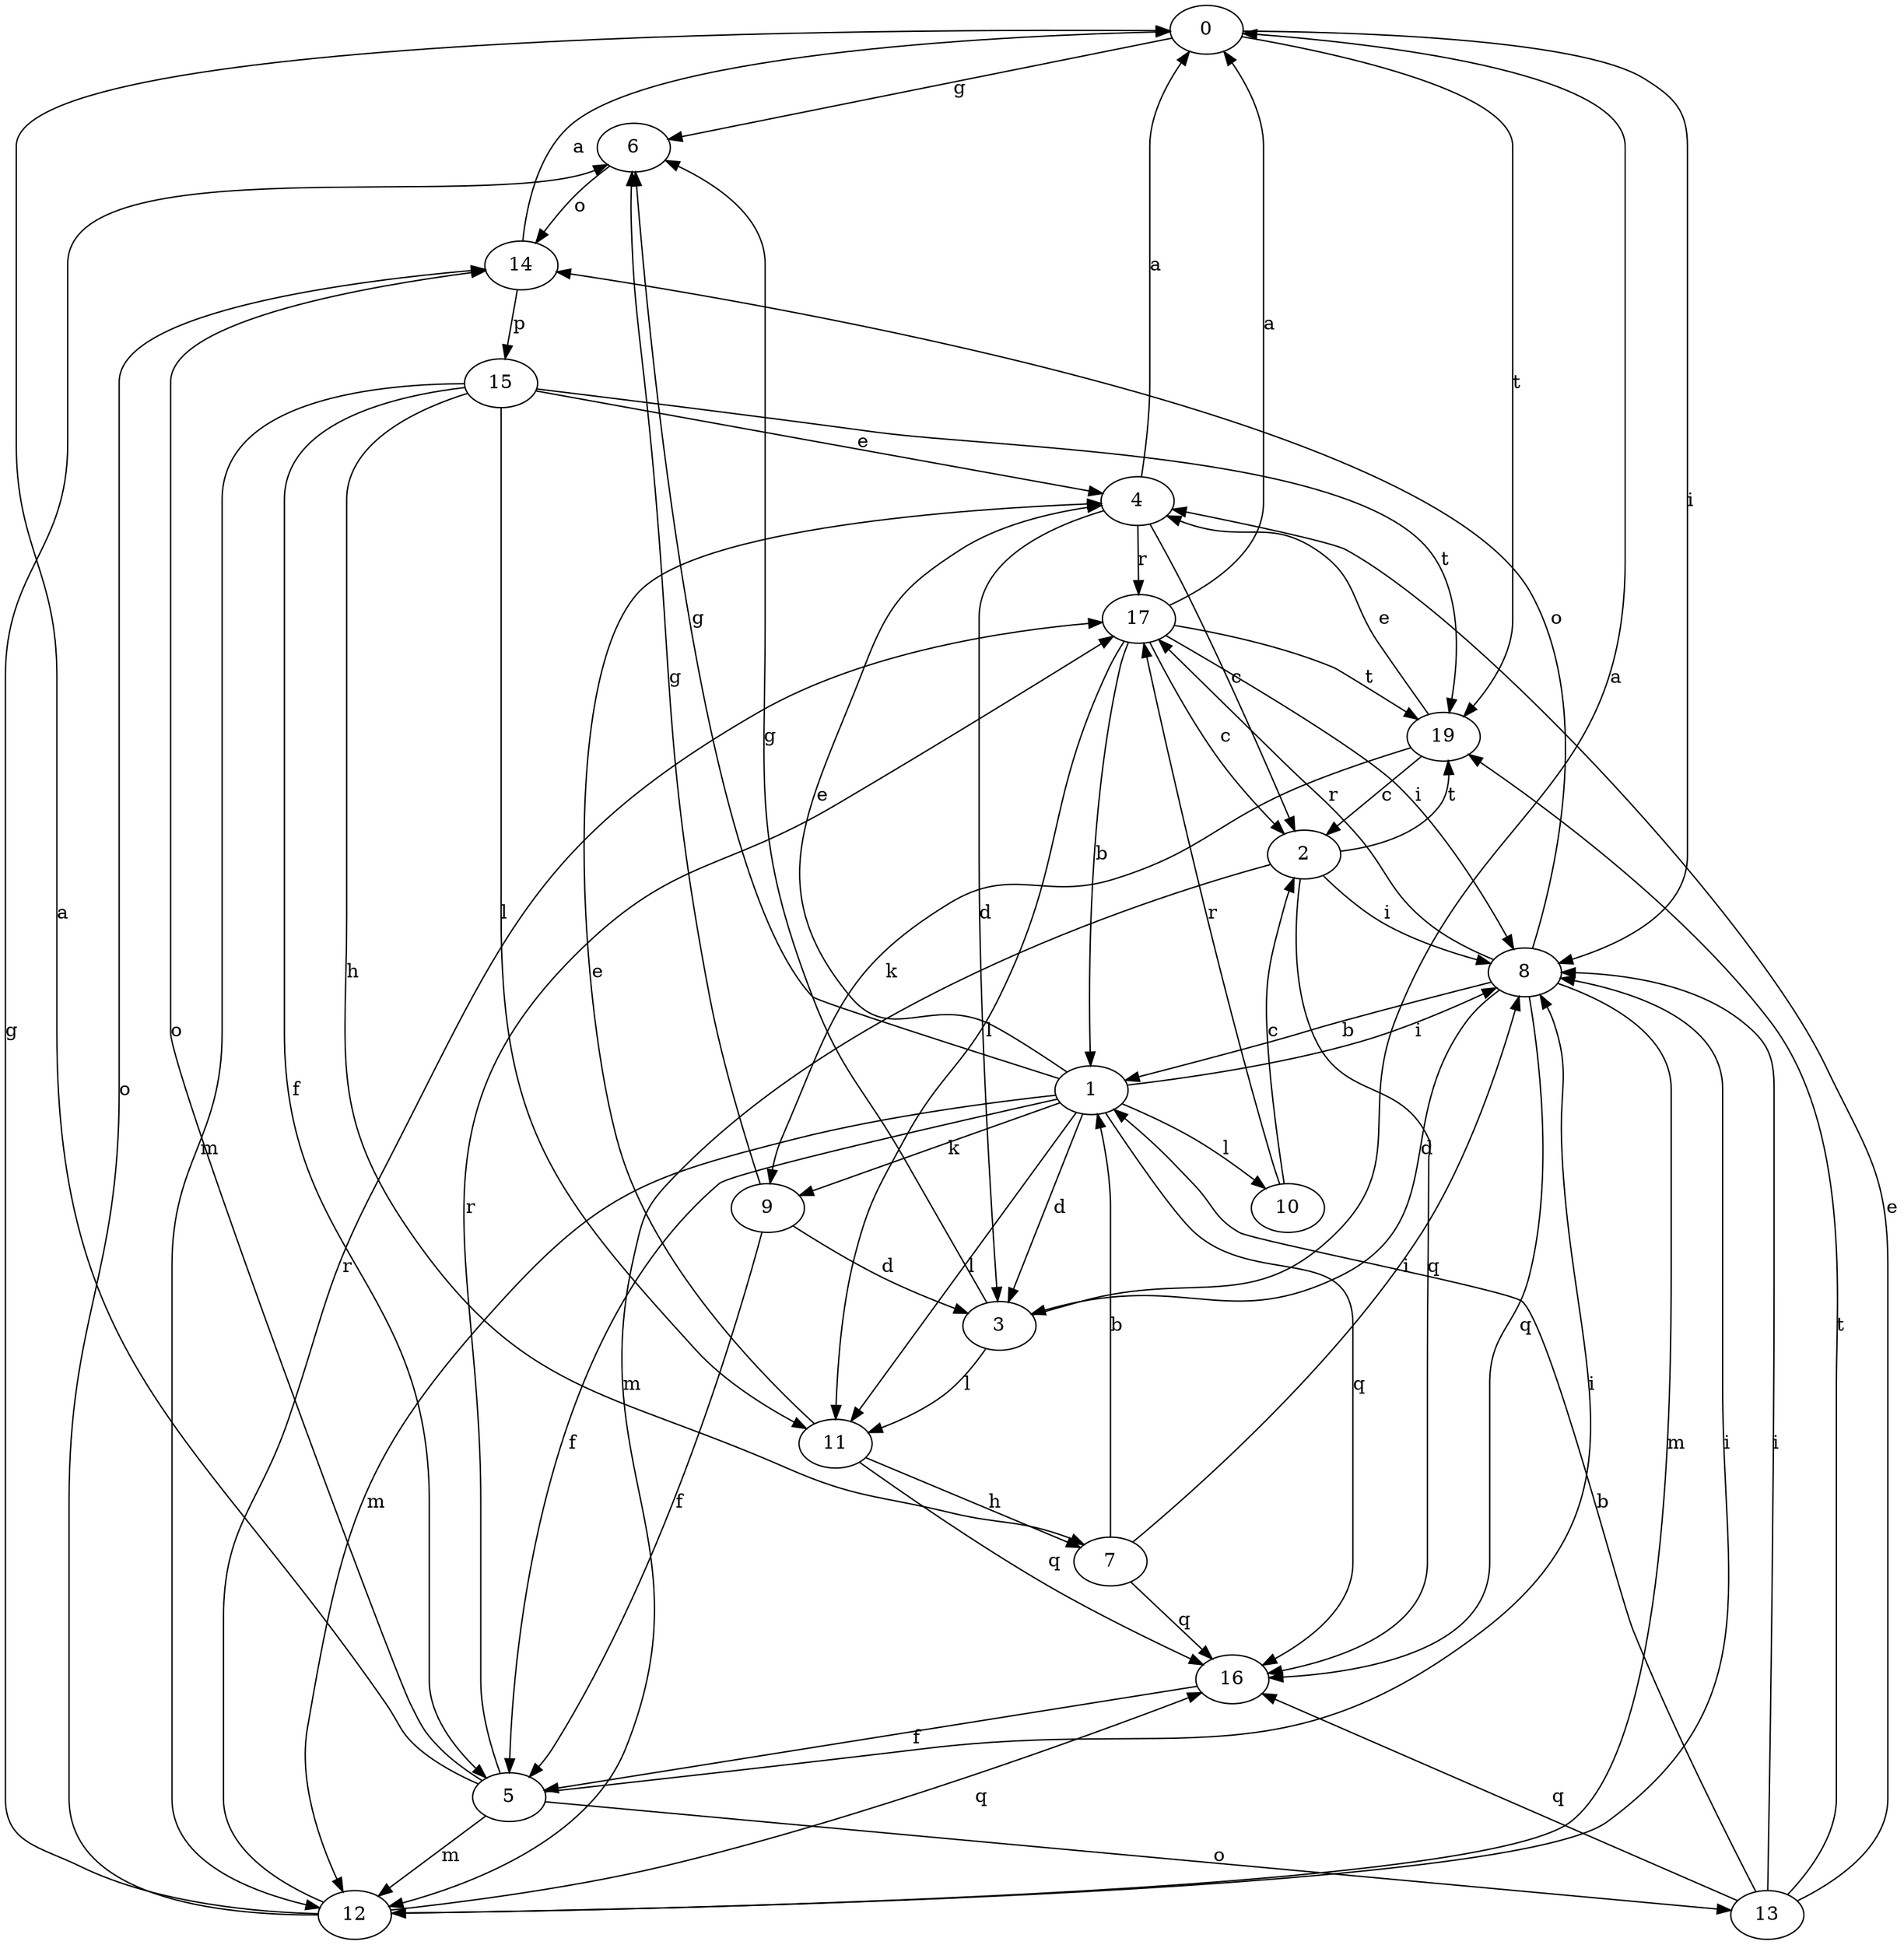 strict digraph  {
0;
1;
2;
3;
4;
5;
6;
7;
8;
9;
10;
11;
12;
13;
14;
15;
16;
17;
19;
0 -> 6  [label=g];
0 -> 8  [label=i];
0 -> 19  [label=t];
1 -> 3  [label=d];
1 -> 4  [label=e];
1 -> 5  [label=f];
1 -> 6  [label=g];
1 -> 8  [label=i];
1 -> 9  [label=k];
1 -> 10  [label=l];
1 -> 11  [label=l];
1 -> 12  [label=m];
1 -> 16  [label=q];
2 -> 8  [label=i];
2 -> 12  [label=m];
2 -> 16  [label=q];
2 -> 19  [label=t];
3 -> 0  [label=a];
3 -> 6  [label=g];
3 -> 11  [label=l];
4 -> 0  [label=a];
4 -> 2  [label=c];
4 -> 3  [label=d];
4 -> 17  [label=r];
5 -> 0  [label=a];
5 -> 8  [label=i];
5 -> 12  [label=m];
5 -> 13  [label=o];
5 -> 14  [label=o];
5 -> 17  [label=r];
6 -> 14  [label=o];
7 -> 1  [label=b];
7 -> 8  [label=i];
7 -> 16  [label=q];
8 -> 1  [label=b];
8 -> 3  [label=d];
8 -> 12  [label=m];
8 -> 14  [label=o];
8 -> 16  [label=q];
8 -> 17  [label=r];
9 -> 3  [label=d];
9 -> 5  [label=f];
9 -> 6  [label=g];
10 -> 2  [label=c];
10 -> 17  [label=r];
11 -> 4  [label=e];
11 -> 7  [label=h];
11 -> 16  [label=q];
12 -> 6  [label=g];
12 -> 8  [label=i];
12 -> 14  [label=o];
12 -> 16  [label=q];
12 -> 17  [label=r];
13 -> 1  [label=b];
13 -> 4  [label=e];
13 -> 8  [label=i];
13 -> 16  [label=q];
13 -> 19  [label=t];
14 -> 0  [label=a];
14 -> 15  [label=p];
15 -> 4  [label=e];
15 -> 5  [label=f];
15 -> 7  [label=h];
15 -> 11  [label=l];
15 -> 12  [label=m];
15 -> 19  [label=t];
16 -> 5  [label=f];
17 -> 0  [label=a];
17 -> 1  [label=b];
17 -> 2  [label=c];
17 -> 8  [label=i];
17 -> 11  [label=l];
17 -> 19  [label=t];
19 -> 2  [label=c];
19 -> 4  [label=e];
19 -> 9  [label=k];
}
